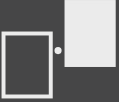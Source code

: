 <mxfile version="26.0.9">
  <diagram name="第 1 页" id="ewl9boTtj5eG1xmZE2dz">
    <mxGraphModel dx="146" dy="62" grid="1" gridSize="1.181" guides="1" tooltips="1" connect="1" arrows="1" fold="1" page="1" pageScale="1" pageWidth="48" pageHeight="48" background="#464647" math="0" shadow="0">
      <root>
        <mxCell id="0" />
        <mxCell id="1" parent="0" />
        <mxCell id="2P42lfGQzi3eSQMKkzsf-1" value="" style="rounded=0;whiteSpace=wrap;html=1;fillColor=none;strokeColor=#EBEBEB;strokeWidth=1.968;" vertex="1" parent="1">
          <mxGeometry x="-47.24" y="15.75" width="23.62" height="31.49" as="geometry" />
        </mxCell>
        <mxCell id="2P42lfGQzi3eSQMKkzsf-2" value="" style="rounded=0;whiteSpace=wrap;html=1;fillColor=#EBEBEB;strokeColor=#EBEBEB;strokeWidth=1.968;" vertex="1" parent="1">
          <mxGeometry x="-15.75" width="23.62" height="31.5" as="geometry" />
        </mxCell>
        <mxCell id="2P42lfGQzi3eSQMKkzsf-4" value="" style="ellipse;whiteSpace=wrap;html=1;aspect=fixed;fillColor=#EBEBEB;strokeColor=#EBEBEB;" vertex="1" parent="1">
          <mxGeometry x="-21.26" y="23" width="2.57" height="2.57" as="geometry" />
        </mxCell>
      </root>
    </mxGraphModel>
  </diagram>
</mxfile>
